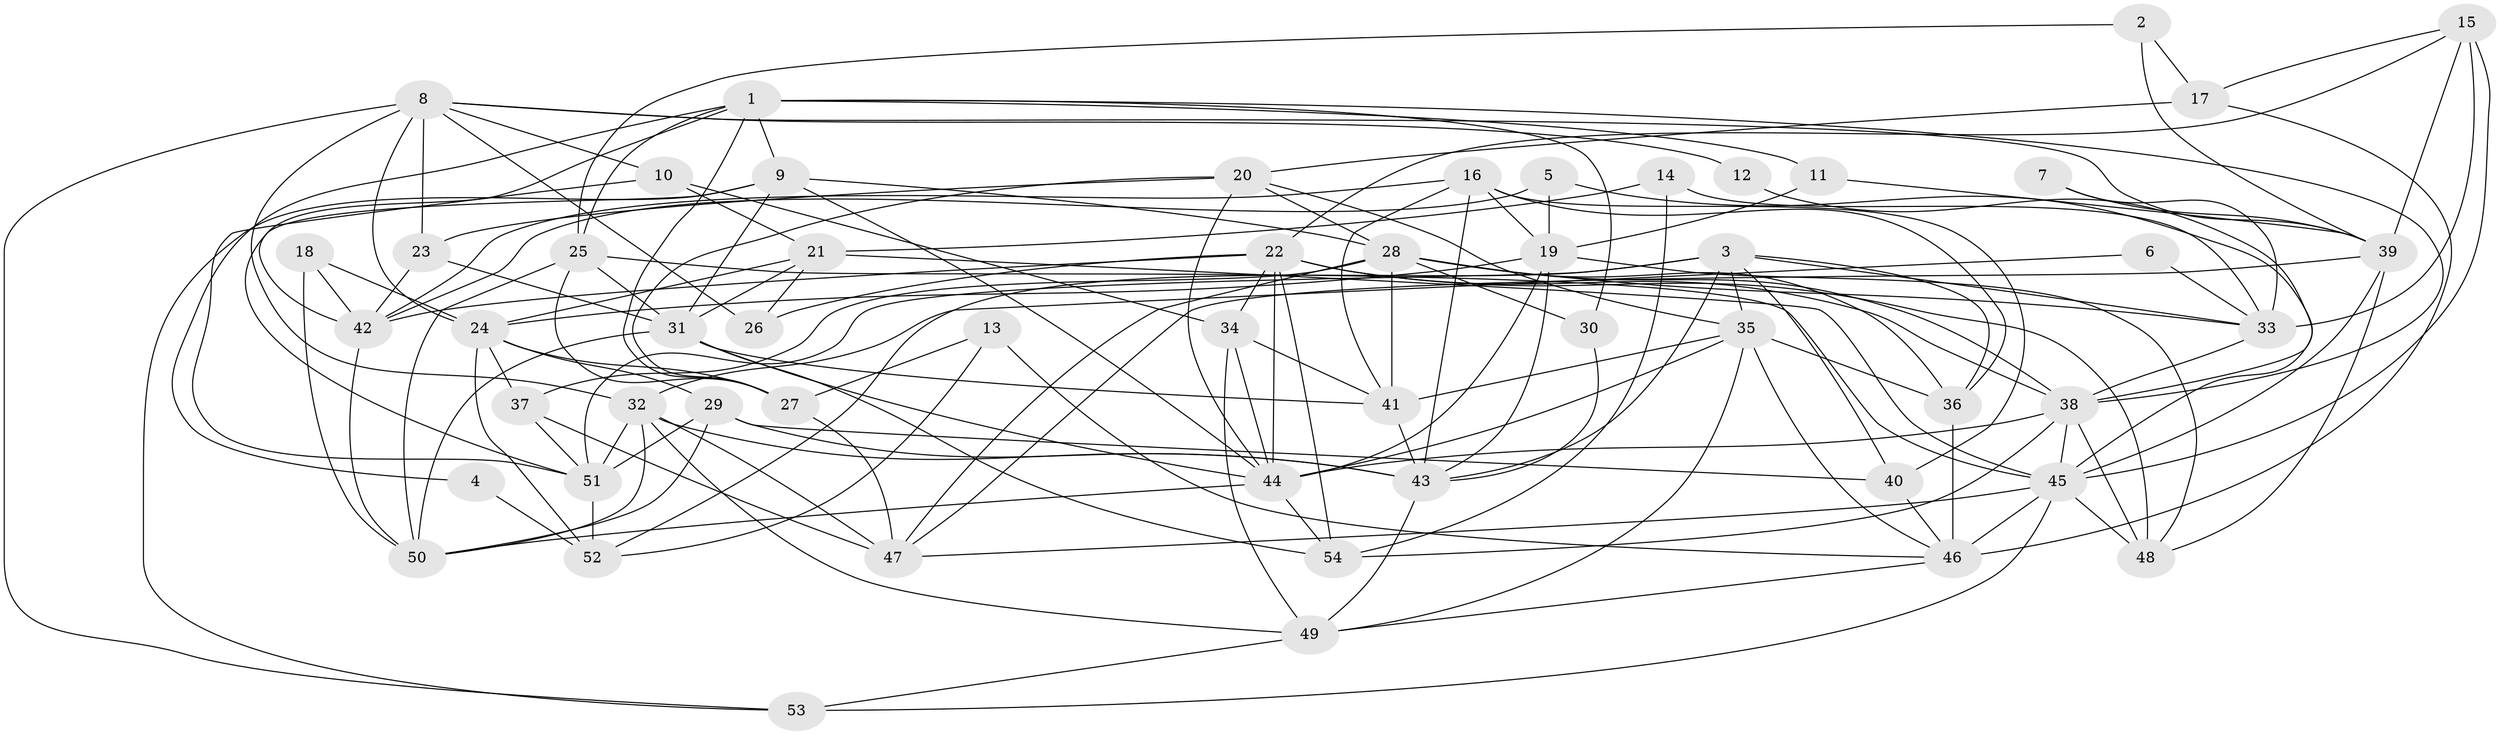 // original degree distribution, {3: 0.2803738317757009, 4: 0.21495327102803738, 5: 0.1588785046728972, 7: 0.028037383177570093, 6: 0.14018691588785046, 2: 0.1588785046728972, 8: 0.018691588785046728}
// Generated by graph-tools (version 1.1) at 2025/26/03/09/25 03:26:18]
// undirected, 54 vertices, 151 edges
graph export_dot {
graph [start="1"]
  node [color=gray90,style=filled];
  1;
  2;
  3;
  4;
  5;
  6;
  7;
  8;
  9;
  10;
  11;
  12;
  13;
  14;
  15;
  16;
  17;
  18;
  19;
  20;
  21;
  22;
  23;
  24;
  25;
  26;
  27;
  28;
  29;
  30;
  31;
  32;
  33;
  34;
  35;
  36;
  37;
  38;
  39;
  40;
  41;
  42;
  43;
  44;
  45;
  46;
  47;
  48;
  49;
  50;
  51;
  52;
  53;
  54;
  1 -- 4 [weight=1.0];
  1 -- 9 [weight=1.0];
  1 -- 11 [weight=1.0];
  1 -- 25 [weight=1.0];
  1 -- 27 [weight=1.0];
  1 -- 30 [weight=1.0];
  1 -- 38 [weight=1.0];
  1 -- 42 [weight=1.0];
  2 -- 17 [weight=1.0];
  2 -- 25 [weight=1.0];
  2 -- 39 [weight=1.0];
  3 -- 33 [weight=1.0];
  3 -- 35 [weight=1.0];
  3 -- 36 [weight=1.0];
  3 -- 40 [weight=1.0];
  3 -- 43 [weight=1.0];
  3 -- 51 [weight=2.0];
  3 -- 52 [weight=1.0];
  4 -- 52 [weight=1.0];
  5 -- 19 [weight=1.0];
  5 -- 42 [weight=1.0];
  5 -- 45 [weight=1.0];
  6 -- 32 [weight=1.0];
  6 -- 33 [weight=1.0];
  7 -- 33 [weight=1.0];
  7 -- 39 [weight=1.0];
  8 -- 10 [weight=1.0];
  8 -- 12 [weight=1.0];
  8 -- 23 [weight=1.0];
  8 -- 24 [weight=1.0];
  8 -- 26 [weight=1.0];
  8 -- 32 [weight=1.0];
  8 -- 39 [weight=1.0];
  8 -- 53 [weight=1.0];
  9 -- 28 [weight=1.0];
  9 -- 31 [weight=1.0];
  9 -- 44 [weight=1.0];
  9 -- 51 [weight=1.0];
  9 -- 53 [weight=1.0];
  10 -- 21 [weight=1.0];
  10 -- 34 [weight=1.0];
  10 -- 51 [weight=1.0];
  11 -- 19 [weight=1.0];
  11 -- 39 [weight=1.0];
  12 -- 38 [weight=1.0];
  13 -- 27 [weight=2.0];
  13 -- 46 [weight=1.0];
  13 -- 52 [weight=1.0];
  14 -- 21 [weight=1.0];
  14 -- 33 [weight=1.0];
  14 -- 54 [weight=1.0];
  15 -- 17 [weight=1.0];
  15 -- 22 [weight=1.0];
  15 -- 33 [weight=1.0];
  15 -- 39 [weight=1.0];
  15 -- 45 [weight=1.0];
  16 -- 19 [weight=1.0];
  16 -- 36 [weight=1.0];
  16 -- 40 [weight=1.0];
  16 -- 41 [weight=1.0];
  16 -- 42 [weight=1.0];
  16 -- 43 [weight=1.0];
  17 -- 20 [weight=1.0];
  17 -- 46 [weight=1.0];
  18 -- 24 [weight=1.0];
  18 -- 42 [weight=1.0];
  18 -- 50 [weight=1.0];
  19 -- 24 [weight=1.0];
  19 -- 43 [weight=1.0];
  19 -- 44 [weight=1.0];
  19 -- 48 [weight=1.0];
  20 -- 23 [weight=1.0];
  20 -- 27 [weight=1.0];
  20 -- 28 [weight=1.0];
  20 -- 35 [weight=1.0];
  20 -- 44 [weight=1.0];
  21 -- 24 [weight=1.0];
  21 -- 26 [weight=1.0];
  21 -- 31 [weight=1.0];
  21 -- 45 [weight=1.0];
  22 -- 26 [weight=2.0];
  22 -- 34 [weight=1.0];
  22 -- 38 [weight=1.0];
  22 -- 42 [weight=1.0];
  22 -- 44 [weight=1.0];
  22 -- 48 [weight=1.0];
  22 -- 54 [weight=1.0];
  23 -- 31 [weight=1.0];
  23 -- 42 [weight=1.0];
  24 -- 27 [weight=2.0];
  24 -- 29 [weight=1.0];
  24 -- 37 [weight=1.0];
  24 -- 52 [weight=1.0];
  25 -- 27 [weight=1.0];
  25 -- 31 [weight=1.0];
  25 -- 45 [weight=1.0];
  25 -- 50 [weight=1.0];
  27 -- 47 [weight=1.0];
  28 -- 30 [weight=1.0];
  28 -- 33 [weight=1.0];
  28 -- 36 [weight=1.0];
  28 -- 37 [weight=1.0];
  28 -- 38 [weight=1.0];
  28 -- 41 [weight=1.0];
  28 -- 47 [weight=1.0];
  29 -- 40 [weight=1.0];
  29 -- 43 [weight=1.0];
  29 -- 50 [weight=1.0];
  29 -- 51 [weight=1.0];
  30 -- 43 [weight=1.0];
  31 -- 41 [weight=1.0];
  31 -- 44 [weight=1.0];
  31 -- 50 [weight=1.0];
  31 -- 54 [weight=1.0];
  32 -- 43 [weight=1.0];
  32 -- 47 [weight=2.0];
  32 -- 49 [weight=1.0];
  32 -- 50 [weight=1.0];
  32 -- 51 [weight=1.0];
  33 -- 38 [weight=1.0];
  34 -- 41 [weight=1.0];
  34 -- 44 [weight=1.0];
  34 -- 49 [weight=1.0];
  35 -- 36 [weight=1.0];
  35 -- 41 [weight=1.0];
  35 -- 44 [weight=1.0];
  35 -- 46 [weight=1.0];
  35 -- 49 [weight=1.0];
  36 -- 46 [weight=2.0];
  37 -- 47 [weight=1.0];
  37 -- 51 [weight=1.0];
  38 -- 44 [weight=1.0];
  38 -- 45 [weight=1.0];
  38 -- 48 [weight=1.0];
  38 -- 54 [weight=1.0];
  39 -- 45 [weight=1.0];
  39 -- 47 [weight=1.0];
  39 -- 48 [weight=1.0];
  40 -- 46 [weight=1.0];
  41 -- 43 [weight=1.0];
  42 -- 50 [weight=1.0];
  43 -- 49 [weight=1.0];
  44 -- 50 [weight=1.0];
  44 -- 54 [weight=1.0];
  45 -- 46 [weight=2.0];
  45 -- 47 [weight=1.0];
  45 -- 48 [weight=2.0];
  45 -- 53 [weight=1.0];
  46 -- 49 [weight=1.0];
  49 -- 53 [weight=1.0];
  51 -- 52 [weight=1.0];
}
